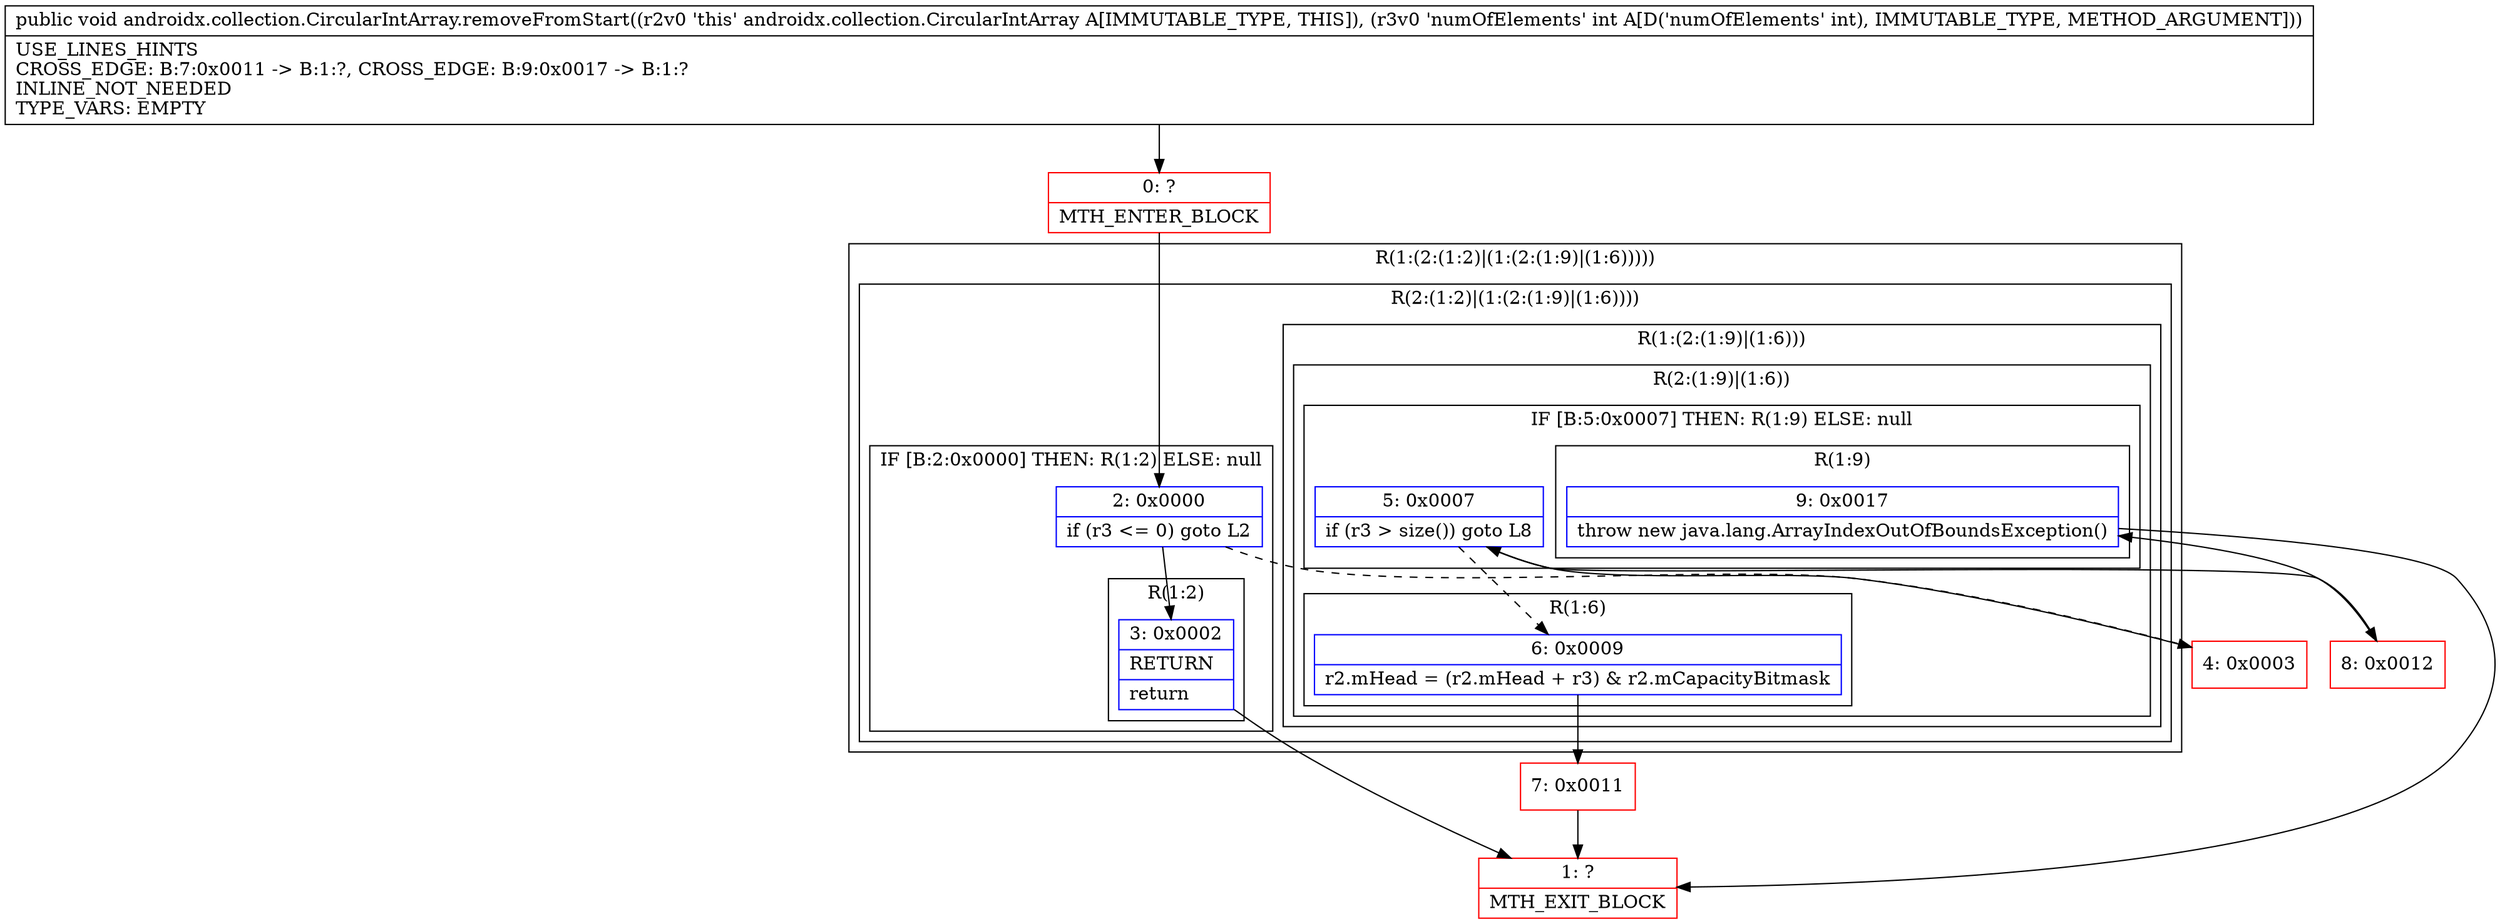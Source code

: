 digraph "CFG forandroidx.collection.CircularIntArray.removeFromStart(I)V" {
subgraph cluster_Region_368538879 {
label = "R(1:(2:(1:2)|(1:(2:(1:9)|(1:6)))))";
node [shape=record,color=blue];
subgraph cluster_Region_820133533 {
label = "R(2:(1:2)|(1:(2:(1:9)|(1:6))))";
node [shape=record,color=blue];
subgraph cluster_IfRegion_790456708 {
label = "IF [B:2:0x0000] THEN: R(1:2) ELSE: null";
node [shape=record,color=blue];
Node_2 [shape=record,label="{2\:\ 0x0000|if (r3 \<= 0) goto L2\l}"];
subgraph cluster_Region_2106528369 {
label = "R(1:2)";
node [shape=record,color=blue];
Node_3 [shape=record,label="{3\:\ 0x0002|RETURN\l|return\l}"];
}
}
subgraph cluster_Region_1408356787 {
label = "R(1:(2:(1:9)|(1:6)))";
node [shape=record,color=blue];
subgraph cluster_Region_1917193094 {
label = "R(2:(1:9)|(1:6))";
node [shape=record,color=blue];
subgraph cluster_IfRegion_911416579 {
label = "IF [B:5:0x0007] THEN: R(1:9) ELSE: null";
node [shape=record,color=blue];
Node_5 [shape=record,label="{5\:\ 0x0007|if (r3 \> size()) goto L8\l}"];
subgraph cluster_Region_868916514 {
label = "R(1:9)";
node [shape=record,color=blue];
Node_9 [shape=record,label="{9\:\ 0x0017|throw new java.lang.ArrayIndexOutOfBoundsException()\l}"];
}
}
subgraph cluster_Region_1860943521 {
label = "R(1:6)";
node [shape=record,color=blue];
Node_6 [shape=record,label="{6\:\ 0x0009|r2.mHead = (r2.mHead + r3) & r2.mCapacityBitmask\l}"];
}
}
}
}
}
Node_0 [shape=record,color=red,label="{0\:\ ?|MTH_ENTER_BLOCK\l}"];
Node_1 [shape=record,color=red,label="{1\:\ ?|MTH_EXIT_BLOCK\l}"];
Node_4 [shape=record,color=red,label="{4\:\ 0x0003}"];
Node_7 [shape=record,color=red,label="{7\:\ 0x0011}"];
Node_8 [shape=record,color=red,label="{8\:\ 0x0012}"];
MethodNode[shape=record,label="{public void androidx.collection.CircularIntArray.removeFromStart((r2v0 'this' androidx.collection.CircularIntArray A[IMMUTABLE_TYPE, THIS]), (r3v0 'numOfElements' int A[D('numOfElements' int), IMMUTABLE_TYPE, METHOD_ARGUMENT]))  | USE_LINES_HINTS\lCROSS_EDGE: B:7:0x0011 \-\> B:1:?, CROSS_EDGE: B:9:0x0017 \-\> B:1:?\lINLINE_NOT_NEEDED\lTYPE_VARS: EMPTY\l}"];
MethodNode -> Node_0;Node_2 -> Node_3;
Node_2 -> Node_4[style=dashed];
Node_3 -> Node_1;
Node_5 -> Node_6[style=dashed];
Node_5 -> Node_8;
Node_9 -> Node_1;
Node_6 -> Node_7;
Node_0 -> Node_2;
Node_4 -> Node_5;
Node_7 -> Node_1;
Node_8 -> Node_9;
}

